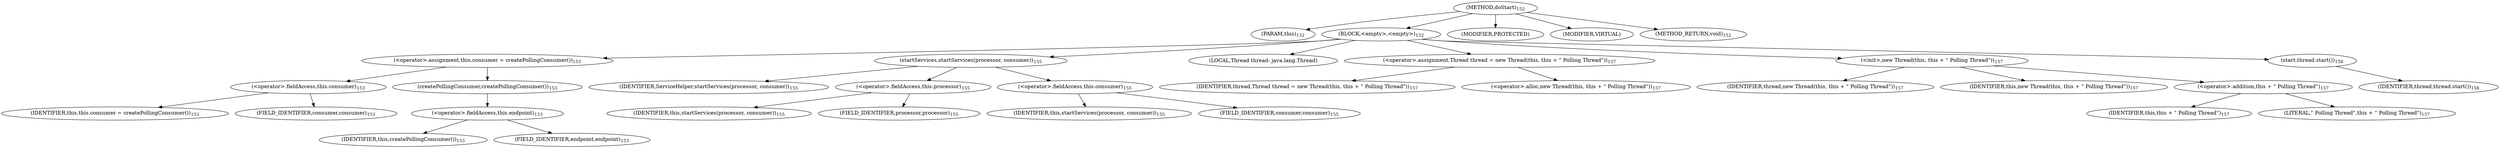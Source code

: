 digraph "doStart" {  
"356" [label = <(METHOD,doStart)<SUB>152</SUB>> ]
"23" [label = <(PARAM,this)<SUB>152</SUB>> ]
"357" [label = <(BLOCK,&lt;empty&gt;,&lt;empty&gt;)<SUB>152</SUB>> ]
"358" [label = <(&lt;operator&gt;.assignment,this.consumer = createPollingConsumer())<SUB>153</SUB>> ]
"359" [label = <(&lt;operator&gt;.fieldAccess,this.consumer)<SUB>153</SUB>> ]
"360" [label = <(IDENTIFIER,this,this.consumer = createPollingConsumer())<SUB>153</SUB>> ]
"361" [label = <(FIELD_IDENTIFIER,consumer,consumer)<SUB>153</SUB>> ]
"362" [label = <(createPollingConsumer,createPollingConsumer())<SUB>153</SUB>> ]
"363" [label = <(&lt;operator&gt;.fieldAccess,this.endpoint)<SUB>153</SUB>> ]
"364" [label = <(IDENTIFIER,this,createPollingConsumer())<SUB>153</SUB>> ]
"365" [label = <(FIELD_IDENTIFIER,endpoint,endpoint)<SUB>153</SUB>> ]
"366" [label = <(startServices,startServices(processor, consumer))<SUB>155</SUB>> ]
"367" [label = <(IDENTIFIER,ServiceHelper,startServices(processor, consumer))<SUB>155</SUB>> ]
"368" [label = <(&lt;operator&gt;.fieldAccess,this.processor)<SUB>155</SUB>> ]
"369" [label = <(IDENTIFIER,this,startServices(processor, consumer))<SUB>155</SUB>> ]
"370" [label = <(FIELD_IDENTIFIER,processor,processor)<SUB>155</SUB>> ]
"371" [label = <(&lt;operator&gt;.fieldAccess,this.consumer)<SUB>155</SUB>> ]
"372" [label = <(IDENTIFIER,this,startServices(processor, consumer))<SUB>155</SUB>> ]
"373" [label = <(FIELD_IDENTIFIER,consumer,consumer)<SUB>155</SUB>> ]
"26" [label = <(LOCAL,Thread thread: java.lang.Thread)> ]
"374" [label = <(&lt;operator&gt;.assignment,Thread thread = new Thread(this, this + &quot; Polling Thread&quot;))<SUB>157</SUB>> ]
"375" [label = <(IDENTIFIER,thread,Thread thread = new Thread(this, this + &quot; Polling Thread&quot;))<SUB>157</SUB>> ]
"376" [label = <(&lt;operator&gt;.alloc,new Thread(this, this + &quot; Polling Thread&quot;))<SUB>157</SUB>> ]
"377" [label = <(&lt;init&gt;,new Thread(this, this + &quot; Polling Thread&quot;))<SUB>157</SUB>> ]
"25" [label = <(IDENTIFIER,thread,new Thread(this, this + &quot; Polling Thread&quot;))<SUB>157</SUB>> ]
"22" [label = <(IDENTIFIER,this,new Thread(this, this + &quot; Polling Thread&quot;))<SUB>157</SUB>> ]
"378" [label = <(&lt;operator&gt;.addition,this + &quot; Polling Thread&quot;)<SUB>157</SUB>> ]
"24" [label = <(IDENTIFIER,this,this + &quot; Polling Thread&quot;)<SUB>157</SUB>> ]
"379" [label = <(LITERAL,&quot; Polling Thread&quot;,this + &quot; Polling Thread&quot;)<SUB>157</SUB>> ]
"380" [label = <(start,thread.start())<SUB>158</SUB>> ]
"381" [label = <(IDENTIFIER,thread,thread.start())<SUB>158</SUB>> ]
"382" [label = <(MODIFIER,PROTECTED)> ]
"383" [label = <(MODIFIER,VIRTUAL)> ]
"384" [label = <(METHOD_RETURN,void)<SUB>152</SUB>> ]
  "356" -> "23" 
  "356" -> "357" 
  "356" -> "382" 
  "356" -> "383" 
  "356" -> "384" 
  "357" -> "358" 
  "357" -> "366" 
  "357" -> "26" 
  "357" -> "374" 
  "357" -> "377" 
  "357" -> "380" 
  "358" -> "359" 
  "358" -> "362" 
  "359" -> "360" 
  "359" -> "361" 
  "362" -> "363" 
  "363" -> "364" 
  "363" -> "365" 
  "366" -> "367" 
  "366" -> "368" 
  "366" -> "371" 
  "368" -> "369" 
  "368" -> "370" 
  "371" -> "372" 
  "371" -> "373" 
  "374" -> "375" 
  "374" -> "376" 
  "377" -> "25" 
  "377" -> "22" 
  "377" -> "378" 
  "378" -> "24" 
  "378" -> "379" 
  "380" -> "381" 
}

